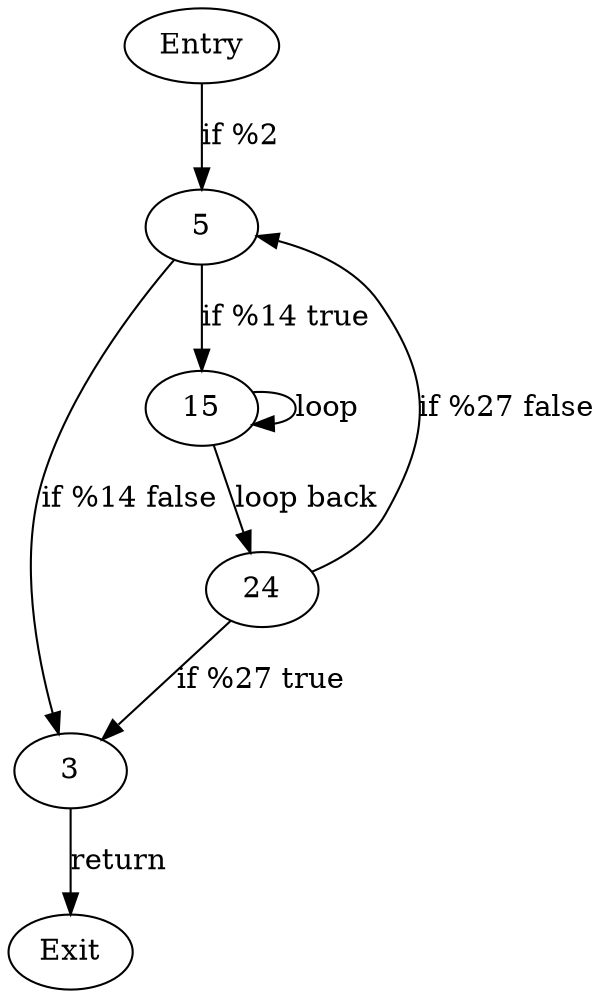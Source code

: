 digraph CFG {
    // Define nodes
    start [label="Entry"]
    node_3 [label="3"]
    node_5 [label="5"]
    node_15 [label="15"]
    node_24 [label="24"]
    end [label="Exit"]

    // Define edges
    start -> node_5 [label="if %2"]
    node_5 -> node_3 [label="if %14 false"]
    node_5 -> node_15 [label="if %14 true"]
    node_15 -> node_24 [label="loop back"]
    node_15 -> node_15 [label="loop"]
    node_24 -> node_5 [label="if %27 false"]
    node_24 -> node_3 [label="if %27 true"]
    node_3 -> end [label="return"]
}
